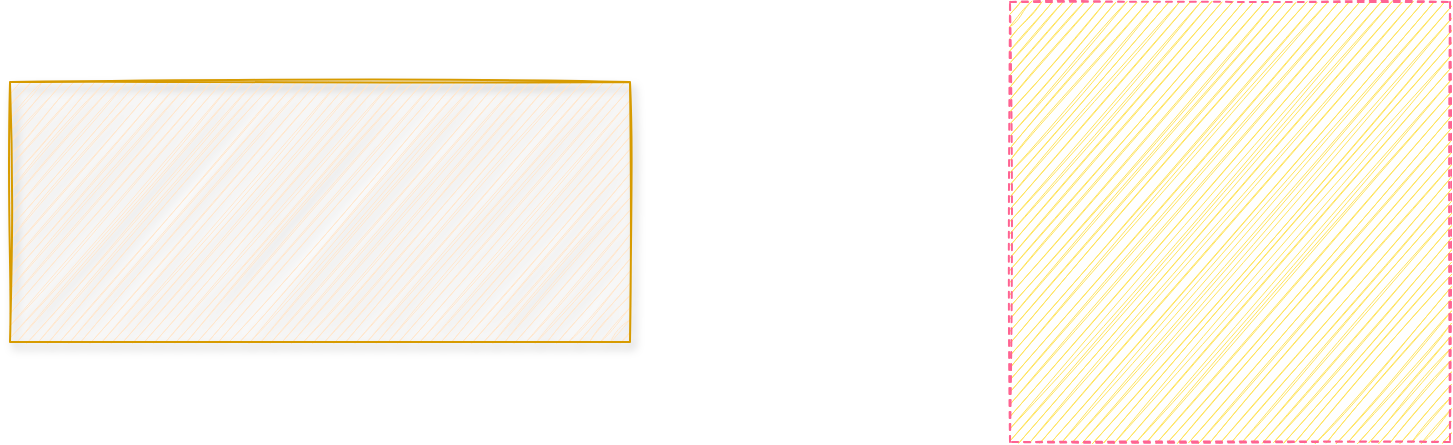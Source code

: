 <mxfile version="16.2.7" type="github">
  <diagram name="Page-1" id="74e2e168-ea6b-b213-b513-2b3c1d86103e">
    <mxGraphModel dx="1422" dy="762" grid="1" gridSize="10" guides="1" tooltips="1" connect="1" arrows="1" fold="1" page="1" pageScale="1" pageWidth="1100" pageHeight="850" math="0" shadow="0">
      <root>
        <mxCell id="0" />
        <mxCell id="1" parent="0" />
        <mxCell id="fFyG_AHZyfditjmitU5u-2" value="" style="whiteSpace=wrap;html=1;aspect=fixed;dashed=1;rotation=0;rounded=0;glass=0;shadow=0;sketch=1;fillColor=#FFE45E;strokeColor=#FF6392;fontColor=#5AA9E6;" parent="1" vertex="1">
          <mxGeometry x="540" y="160" width="220" height="220" as="geometry" />
        </mxCell>
        <mxCell id="fFyG_AHZyfditjmitU5u-3" value="" style="rounded=0;whiteSpace=wrap;html=1;fillColor=#ffe6cc;strokeColor=#d79b00;sketch=1;shadow=1;glass=0;" parent="1" vertex="1">
          <mxGeometry x="40" y="200" width="310" height="130" as="geometry" />
        </mxCell>
      </root>
    </mxGraphModel>
  </diagram>
</mxfile>
